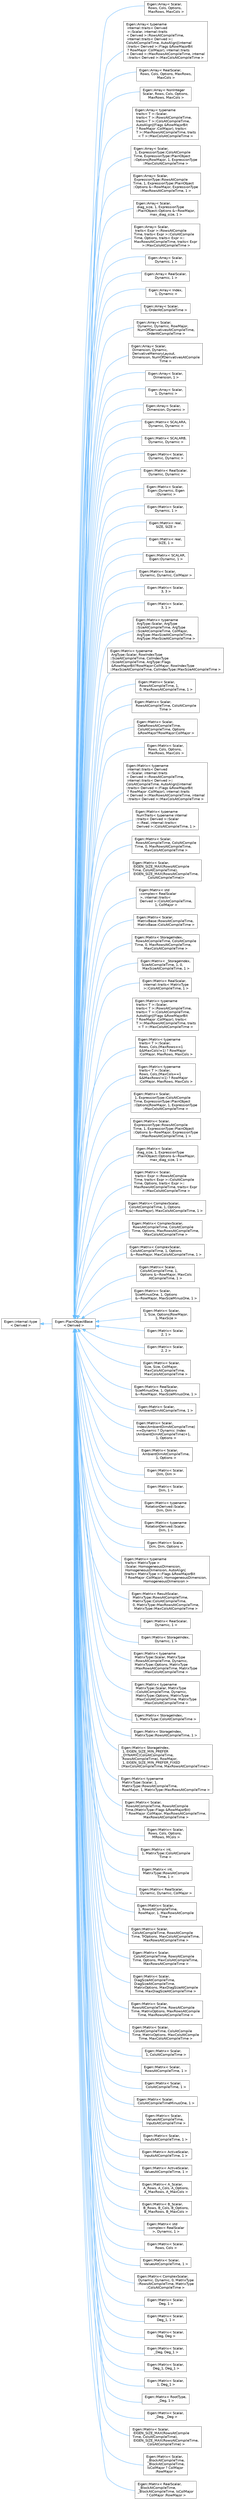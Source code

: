 digraph "类继承关系图"
{
 // LATEX_PDF_SIZE
  bgcolor="transparent";
  edge [fontname=Helvetica,fontsize=10,labelfontname=Helvetica,labelfontsize=10];
  node [fontname=Helvetica,fontsize=10,shape=box,height=0.2,width=0.4];
  rankdir="LR";
  Node0 [id="Node000000",label="Eigen::internal::type\l\< Derived \>",height=0.2,width=0.4,color="grey40", fillcolor="white", style="filled",URL="$struct_eigen_1_1internal_1_1dense__xpr__base.html",tooltip=" "];
  Node0 -> Node1 [id="edge4459_Node000000_Node000001",dir="back",color="steelblue1",style="solid",tooltip=" "];
  Node1 [id="Node000001",label="Eigen::PlainObjectBase\l\< Derived \>",height=0.2,width=0.4,color="grey40", fillcolor="white", style="filled",URL="$class_eigen_1_1_plain_object_base.html",tooltip=" "];
  Node1 -> Node2 [id="edge4460_Node000001_Node000002",dir="back",color="steelblue1",style="solid",tooltip=" "];
  Node2 [id="Node000002",label="Eigen::Array\< Scalar,\l Rows, Cols, Options,\l MaxRows, MaxCols \>",height=0.2,width=0.4,color="grey40", fillcolor="white", style="filled",URL="$class_eigen_1_1_array.html",tooltip=" "];
  Node1 -> Node3 [id="edge4461_Node000001_Node000003",dir="back",color="steelblue1",style="solid",tooltip=" "];
  Node3 [id="Node000003",label="Eigen::Array\< typename\l internal::traits\< Derived\l \>::Scalar, internal::traits\l\< Derived \>::RowsAtCompileTime,\l internal::traits\< Derived \>::\lColsAtCompileTime, AutoAlign\|(internal\l::traits\< Derived \>::Flags &RowMajorBit\l ? RowMajor :ColMajor), internal::traits\l\< Derived \>::MaxRowsAtCompileTime, internal\l::traits\< Derived \>::MaxColsAtCompileTime \>",height=0.2,width=0.4,color="grey40", fillcolor="white", style="filled",URL="$class_eigen_1_1_array.html",tooltip=" "];
  Node1 -> Node4 [id="edge4462_Node000001_Node000004",dir="back",color="steelblue1",style="solid",tooltip=" "];
  Node4 [id="Node000004",label="Eigen::Array\< RealScalar,\l Rows, Cols, Options, MaxRows,\l MaxCols \>",height=0.2,width=0.4,color="grey40", fillcolor="white", style="filled",URL="$class_eigen_1_1_array.html",tooltip=" "];
  Node1 -> Node5 [id="edge4463_Node000001_Node000005",dir="back",color="steelblue1",style="solid",tooltip=" "];
  Node5 [id="Node000005",label="Eigen::Array\< NonInteger\lScalar, Rows, Cols, Options,\l MaxRows, MaxCols \>",height=0.2,width=0.4,color="grey40", fillcolor="white", style="filled",URL="$class_eigen_1_1_array.html",tooltip=" "];
  Node1 -> Node6 [id="edge4464_Node000001_Node000006",dir="back",color="steelblue1",style="solid",tooltip=" "];
  Node6 [id="Node000006",label="Eigen::Array\< typename\l traits\< T \>::Scalar,\l traits\< T \>::RowsAtCompileTime,\l traits\< T \>::ColsAtCompileTime,\l AutoAlign\|(Flags &RowMajorBit\l ? RowMajor :ColMajor), traits\<\l T \>::MaxRowsAtCompileTime, traits\l\< T \>::MaxColsAtCompileTime \>",height=0.2,width=0.4,color="grey40", fillcolor="white", style="filled",URL="$class_eigen_1_1_array.html",tooltip=" "];
  Node1 -> Node7 [id="edge4465_Node000001_Node000007",dir="back",color="steelblue1",style="solid",tooltip=" "];
  Node7 [id="Node000007",label="Eigen::Array\< Scalar,\l 1, ExpressionType::ColsAtCompile\lTime, ExpressionType::PlainObject\l::Options\|RowMajor, 1, ExpressionType\l::MaxColsAtCompileTime \>",height=0.2,width=0.4,color="grey40", fillcolor="white", style="filled",URL="$class_eigen_1_1_array.html",tooltip=" "];
  Node1 -> Node8 [id="edge4466_Node000001_Node000008",dir="back",color="steelblue1",style="solid",tooltip=" "];
  Node8 [id="Node000008",label="Eigen::Array\< Scalar,\l ExpressionType::RowsAtCompile\lTime, 1, ExpressionType::PlainObject\l::Options &~RowMajor, ExpressionType\l::MaxRowsAtCompileTime, 1 \>",height=0.2,width=0.4,color="grey40", fillcolor="white", style="filled",URL="$class_eigen_1_1_array.html",tooltip=" "];
  Node1 -> Node9 [id="edge4467_Node000001_Node000009",dir="back",color="steelblue1",style="solid",tooltip=" "];
  Node9 [id="Node000009",label="Eigen::Array\< Scalar,\l diag_size, 1, ExpressionType\l::PlainObject::Options &~RowMajor,\l max_diag_size, 1 \>",height=0.2,width=0.4,color="grey40", fillcolor="white", style="filled",URL="$class_eigen_1_1_array.html",tooltip=" "];
  Node1 -> Node10 [id="edge4468_Node000001_Node000010",dir="back",color="steelblue1",style="solid",tooltip=" "];
  Node10 [id="Node000010",label="Eigen::Array\< Scalar,\l traits\< Expr \>::RowsAtCompile\lTime, traits\< Expr \>::ColsAtCompile\lTime, Options, traits\< Expr \>::\lMaxRowsAtCompileTime, traits\< Expr\l \>::MaxColsAtCompileTime \>",height=0.2,width=0.4,color="grey40", fillcolor="white", style="filled",URL="$class_eigen_1_1_array.html",tooltip=" "];
  Node1 -> Node11 [id="edge4469_Node000001_Node000011",dir="back",color="steelblue1",style="solid",tooltip=" "];
  Node11 [id="Node000011",label="Eigen::Array\< Scalar,\l Dynamic, 1 \>",height=0.2,width=0.4,color="grey40", fillcolor="white", style="filled",URL="$class_eigen_1_1_array.html",tooltip=" "];
  Node1 -> Node12 [id="edge4470_Node000001_Node000012",dir="back",color="steelblue1",style="solid",tooltip=" "];
  Node12 [id="Node000012",label="Eigen::Array\< RealScalar,\l Dynamic, 1 \>",height=0.2,width=0.4,color="grey40", fillcolor="white", style="filled",URL="$class_eigen_1_1_array.html",tooltip=" "];
  Node1 -> Node13 [id="edge4471_Node000001_Node000013",dir="back",color="steelblue1",style="solid",tooltip=" "];
  Node13 [id="Node000013",label="Eigen::Array\< Index,\l 1, Dynamic \>",height=0.2,width=0.4,color="grey40", fillcolor="white", style="filled",URL="$class_eigen_1_1_array.html",tooltip=" "];
  Node1 -> Node14 [id="edge4472_Node000001_Node000014",dir="back",color="steelblue1",style="solid",tooltip=" "];
  Node14 [id="Node000014",label="Eigen::Array\< Scalar,\l 1, OrderAtCompileTime \>",height=0.2,width=0.4,color="grey40", fillcolor="white", style="filled",URL="$class_eigen_1_1_array.html",tooltip=" "];
  Node1 -> Node15 [id="edge4473_Node000001_Node000015",dir="back",color="steelblue1",style="solid",tooltip=" "];
  Node15 [id="Node000015",label="Eigen::Array\< Scalar,\l Dynamic, Dynamic, RowMajor,\l NumOfDerivativesAtCompileTime,\l OrderAtCompileTime \>",height=0.2,width=0.4,color="grey40", fillcolor="white", style="filled",URL="$class_eigen_1_1_array.html",tooltip=" "];
  Node1 -> Node16 [id="edge4474_Node000001_Node000016",dir="back",color="steelblue1",style="solid",tooltip=" "];
  Node16 [id="Node000016",label="Eigen::Array\< Scalar,\l Dimension, Dynamic,\l DerivativeMemoryLayout,\l Dimension, NumOfDerivativesAtCompile\lTime \>",height=0.2,width=0.4,color="grey40", fillcolor="white", style="filled",URL="$class_eigen_1_1_array.html",tooltip=" "];
  Node1 -> Node17 [id="edge4475_Node000001_Node000017",dir="back",color="steelblue1",style="solid",tooltip=" "];
  Node17 [id="Node000017",label="Eigen::Array\< Scalar,\l Dimension, 1 \>",height=0.2,width=0.4,color="grey40", fillcolor="white", style="filled",URL="$class_eigen_1_1_array.html",tooltip=" "];
  Node1 -> Node18 [id="edge4476_Node000001_Node000018",dir="back",color="steelblue1",style="solid",tooltip=" "];
  Node18 [id="Node000018",label="Eigen::Array\< Scalar,\l 1, Dynamic \>",height=0.2,width=0.4,color="grey40", fillcolor="white", style="filled",URL="$class_eigen_1_1_array.html",tooltip=" "];
  Node1 -> Node19 [id="edge4477_Node000001_Node000019",dir="back",color="steelblue1",style="solid",tooltip=" "];
  Node19 [id="Node000019",label="Eigen::Array\< Scalar,\l Dimension, Dynamic \>",height=0.2,width=0.4,color="grey40", fillcolor="white", style="filled",URL="$class_eigen_1_1_array.html",tooltip=" "];
  Node1 -> Node20 [id="edge4478_Node000001_Node000020",dir="back",color="steelblue1",style="solid",tooltip=" "];
  Node20 [id="Node000020",label="Eigen::Matrix\< SCALARA,\l Dynamic, Dynamic \>",height=0.2,width=0.4,color="grey40", fillcolor="white", style="filled",URL="$class_eigen_1_1_matrix.html",tooltip=" "];
  Node1 -> Node21 [id="edge4479_Node000001_Node000021",dir="back",color="steelblue1",style="solid",tooltip=" "];
  Node21 [id="Node000021",label="Eigen::Matrix\< SCALARB,\l Dynamic, Dynamic \>",height=0.2,width=0.4,color="grey40", fillcolor="white", style="filled",URL="$class_eigen_1_1_matrix.html",tooltip=" "];
  Node1 -> Node22 [id="edge4480_Node000001_Node000022",dir="back",color="steelblue1",style="solid",tooltip=" "];
  Node22 [id="Node000022",label="Eigen::Matrix\< Scalar,\l Dynamic, Dynamic \>",height=0.2,width=0.4,color="grey40", fillcolor="white", style="filled",URL="$class_eigen_1_1_matrix.html",tooltip=" "];
  Node1 -> Node23 [id="edge4481_Node000001_Node000023",dir="back",color="steelblue1",style="solid",tooltip=" "];
  Node23 [id="Node000023",label="Eigen::Matrix\< RealScalar,\l Dynamic, Dynamic \>",height=0.2,width=0.4,color="grey40", fillcolor="white", style="filled",URL="$class_eigen_1_1_matrix.html",tooltip=" "];
  Node1 -> Node24 [id="edge4482_Node000001_Node000024",dir="back",color="steelblue1",style="solid",tooltip=" "];
  Node24 [id="Node000024",label="Eigen::Matrix\< Scalar,\l Eigen::Dynamic, Eigen\l::Dynamic \>",height=0.2,width=0.4,color="grey40", fillcolor="white", style="filled",URL="$class_eigen_1_1_matrix.html",tooltip=" "];
  Node1 -> Node25 [id="edge4483_Node000001_Node000025",dir="back",color="steelblue1",style="solid",tooltip=" "];
  Node25 [id="Node000025",label="Eigen::Matrix\< Scalar,\l Dynamic, 1 \>",height=0.2,width=0.4,color="grey40", fillcolor="white", style="filled",URL="$class_eigen_1_1_matrix.html",tooltip=" "];
  Node1 -> Node26 [id="edge4484_Node000001_Node000026",dir="back",color="steelblue1",style="solid",tooltip=" "];
  Node26 [id="Node000026",label="Eigen::Matrix\< real,\l SIZE, SIZE \>",height=0.2,width=0.4,color="grey40", fillcolor="white", style="filled",URL="$class_eigen_1_1_matrix.html",tooltip=" "];
  Node1 -> Node27 [id="edge4485_Node000001_Node000027",dir="back",color="steelblue1",style="solid",tooltip=" "];
  Node27 [id="Node000027",label="Eigen::Matrix\< real,\l SIZE, 1 \>",height=0.2,width=0.4,color="grey40", fillcolor="white", style="filled",URL="$class_eigen_1_1_matrix.html",tooltip=" "];
  Node1 -> Node28 [id="edge4486_Node000001_Node000028",dir="back",color="steelblue1",style="solid",tooltip=" "];
  Node28 [id="Node000028",label="Eigen::Matrix\< SCALAR,\l Eigen::Dynamic, 1 \>",height=0.2,width=0.4,color="grey40", fillcolor="white", style="filled",URL="$class_eigen_1_1_matrix.html",tooltip=" "];
  Node1 -> Node29 [id="edge4487_Node000001_Node000029",dir="back",color="steelblue1",style="solid",tooltip=" "];
  Node29 [id="Node000029",label="Eigen::Matrix\< Scalar,\l Dynamic, Dynamic, ColMajor \>",height=0.2,width=0.4,color="grey40", fillcolor="white", style="filled",URL="$class_eigen_1_1_matrix.html",tooltip=" "];
  Node1 -> Node30 [id="edge4488_Node000001_Node000030",dir="back",color="steelblue1",style="solid",tooltip=" "];
  Node30 [id="Node000030",label="Eigen::Matrix\< Scalar,\l 3, 3 \>",height=0.2,width=0.4,color="grey40", fillcolor="white", style="filled",URL="$class_eigen_1_1_matrix.html",tooltip=" "];
  Node1 -> Node31 [id="edge4489_Node000001_Node000031",dir="back",color="steelblue1",style="solid",tooltip=" "];
  Node31 [id="Node000031",label="Eigen::Matrix\< Scalar,\l 3, 1 \>",height=0.2,width=0.4,color="grey40", fillcolor="white", style="filled",URL="$class_eigen_1_1_matrix.html",tooltip=" "];
  Node1 -> Node32 [id="edge4490_Node000001_Node000032",dir="back",color="steelblue1",style="solid",tooltip=" "];
  Node32 [id="Node000032",label="Eigen::Matrix\< typename\l ArgType::Scalar, ArgType\l::SizeAtCompileTime, ArgType\l::SizeAtCompileTime, ColMajor,\l ArgType::MaxSizeAtCompileTime,\l ArgType::MaxSizeAtCompileTime \>",height=0.2,width=0.4,color="grey40", fillcolor="white", style="filled",URL="$class_eigen_1_1_matrix.html",tooltip=" "];
  Node1 -> Node33 [id="edge4491_Node000001_Node000033",dir="back",color="steelblue1",style="solid",tooltip=" "];
  Node33 [id="Node000033",label="Eigen::Matrix\< typename\l ArgType::Scalar, RowIndexType\l::SizeAtCompileTime, ColIndexType\l::SizeAtCompileTime, ArgType::Flags\l &RowMajorBit?RowMajor:ColMajor, RowIndexType\l::MaxSizeAtCompileTime, ColIndexType::MaxSizeAtCompileTime \>",height=0.2,width=0.4,color="grey40", fillcolor="white", style="filled",URL="$class_eigen_1_1_matrix.html",tooltip=" "];
  Node1 -> Node34 [id="edge4492_Node000001_Node000034",dir="back",color="steelblue1",style="solid",tooltip=" "];
  Node34 [id="Node000034",label="Eigen::Matrix\< Scalar,\l RowsAtCompileTime, 1,\l 0, MaxRowsAtCompileTime, 1 \>",height=0.2,width=0.4,color="grey40", fillcolor="white", style="filled",URL="$class_eigen_1_1_matrix.html",tooltip=" "];
  Node1 -> Node35 [id="edge4493_Node000001_Node000035",dir="back",color="steelblue1",style="solid",tooltip=" "];
  Node35 [id="Node000035",label="Eigen::Matrix\< Scalar,\l RowsAtCompileTime, ColsAtCompile\lTime \>",height=0.2,width=0.4,color="grey40", fillcolor="white", style="filled",URL="$class_eigen_1_1_matrix.html",tooltip=" "];
  Node1 -> Node36 [id="edge4494_Node000001_Node000036",dir="back",color="steelblue1",style="solid",tooltip=" "];
  Node36 [id="Node000036",label="Eigen::Matrix\< Scalar,\l DataRowsAtCompileTime,\l ColsAtCompileTime, Options\l &RowMajor?RowMajor:ColMajor \>",height=0.2,width=0.4,color="grey40", fillcolor="white", style="filled",URL="$class_eigen_1_1_matrix.html",tooltip=" "];
  Node1 -> Node37 [id="edge4495_Node000001_Node000037",dir="back",color="steelblue1",style="solid",tooltip=" "];
  Node37 [id="Node000037",label="Eigen::Matrix\< Scalar,\l Rows, Cols, Options,\l MaxRows, MaxCols \>",height=0.2,width=0.4,color="grey40", fillcolor="white", style="filled",URL="$class_eigen_1_1_matrix.html",tooltip=" "];
  Node1 -> Node38 [id="edge4496_Node000001_Node000038",dir="back",color="steelblue1",style="solid",tooltip=" "];
  Node38 [id="Node000038",label="Eigen::Matrix\< typename\l internal::traits\< Derived\l \>::Scalar, internal::traits\l\< Derived \>::RowsAtCompileTime,\l internal::traits\< Derived \>::\lColsAtCompileTime, AutoAlign\|(internal\l::traits\< Derived \>::Flags &RowMajorBit\l ? RowMajor :ColMajor), internal::traits\l\< Derived \>::MaxRowsAtCompileTime, internal\l::traits\< Derived \>::MaxColsAtCompileTime \>",height=0.2,width=0.4,color="grey40", fillcolor="white", style="filled",URL="$class_eigen_1_1_matrix.html",tooltip=" "];
  Node1 -> Node39 [id="edge4497_Node000001_Node000039",dir="back",color="steelblue1",style="solid",tooltip=" "];
  Node39 [id="Node000039",label="Eigen::Matrix\< typename\l NumTraits\< typename internal\l::traits\< Derived \>::Scalar\l \>::Real, internal::traits\<\l Derived \>::ColsAtCompileTime, 1 \>",height=0.2,width=0.4,color="grey40", fillcolor="white", style="filled",URL="$class_eigen_1_1_matrix.html",tooltip=" "];
  Node1 -> Node40 [id="edge4498_Node000001_Node000040",dir="back",color="steelblue1",style="solid",tooltip=" "];
  Node40 [id="Node000040",label="Eigen::Matrix\< Scalar,\l RowsAtCompileTime, ColsAtCompile\lTime, 0, MaxRowsAtCompileTime,\l MaxColsAtCompileTime \>",height=0.2,width=0.4,color="grey40", fillcolor="white", style="filled",URL="$class_eigen_1_1_matrix.html",tooltip=" "];
  Node1 -> Node41 [id="edge4499_Node000001_Node000041",dir="back",color="steelblue1",style="solid",tooltip=" "];
  Node41 [id="Node000041",label="Eigen::Matrix\< Scalar,\l EIGEN_SIZE_MAX(RowsAtCompile\lTime, ColsAtCompileTime),\l EIGEN_SIZE_MAX(RowsAtCompileTime,\l ColsAtCompileTime)\>",height=0.2,width=0.4,color="grey40", fillcolor="white", style="filled",URL="$class_eigen_1_1_matrix.html",tooltip=" "];
  Node1 -> Node42 [id="edge4500_Node000001_Node000042",dir="back",color="steelblue1",style="solid",tooltip=" "];
  Node42 [id="Node000042",label="Eigen::Matrix\< std\l::complex\< RealScalar\l \>, internal::traits\<\l Derived \>::ColsAtCompileTime,\l 1, ColMajor \>",height=0.2,width=0.4,color="grey40", fillcolor="white", style="filled",URL="$class_eigen_1_1_matrix.html",tooltip=" "];
  Node1 -> Node43 [id="edge4501_Node000001_Node000043",dir="back",color="steelblue1",style="solid",tooltip=" "];
  Node43 [id="Node000043",label="Eigen::Matrix\< Scalar,\l MatrixBase::RowsAtCompileTime,\l MatrixBase::ColsAtCompileTime \>",height=0.2,width=0.4,color="grey40", fillcolor="white", style="filled",URL="$class_eigen_1_1_matrix.html",tooltip=" "];
  Node1 -> Node44 [id="edge4502_Node000001_Node000044",dir="back",color="steelblue1",style="solid",tooltip=" "];
  Node44 [id="Node000044",label="Eigen::Matrix\< StorageIndex,\l RowsAtCompileTime, ColsAtCompile\lTime, 0, MaxRowsAtCompileTime,\l MaxColsAtCompileTime \>",height=0.2,width=0.4,color="grey40", fillcolor="white", style="filled",URL="$class_eigen_1_1_matrix.html",tooltip=" "];
  Node1 -> Node45 [id="edge4503_Node000001_Node000045",dir="back",color="steelblue1",style="solid",tooltip=" "];
  Node45 [id="Node000045",label="Eigen::Matrix\< _StorageIndex,\l SizeAtCompileTime, 1, 0,\l MaxSizeAtCompileTime, 1 \>",height=0.2,width=0.4,color="grey40", fillcolor="white", style="filled",URL="$class_eigen_1_1_matrix.html",tooltip=" "];
  Node1 -> Node46 [id="edge4504_Node000001_Node000046",dir="back",color="steelblue1",style="solid",tooltip=" "];
  Node46 [id="Node000046",label="Eigen::Matrix\< RealScalar,\l internal::traits\< MatrixType\l \>::ColsAtCompileTime, 1 \>",height=0.2,width=0.4,color="grey40", fillcolor="white", style="filled",URL="$class_eigen_1_1_matrix.html",tooltip=" "];
  Node1 -> Node47 [id="edge4505_Node000001_Node000047",dir="back",color="steelblue1",style="solid",tooltip=" "];
  Node47 [id="Node000047",label="Eigen::Matrix\< typename\l traits\< T \>::Scalar,\l traits\< T \>::RowsAtCompileTime,\l traits\< T \>::ColsAtCompileTime,\l AutoAlign\|(Flags &RowMajorBit\l ? RowMajor :ColMajor), traits\<\l T \>::MaxRowsAtCompileTime, traits\l\< T \>::MaxColsAtCompileTime \>",height=0.2,width=0.4,color="grey40", fillcolor="white", style="filled",URL="$class_eigen_1_1_matrix.html",tooltip=" "];
  Node1 -> Node48 [id="edge4506_Node000001_Node000048",dir="back",color="steelblue1",style="solid",tooltip=" "];
  Node48 [id="Node000048",label="Eigen::Matrix\< typename\l traits\< T \>::Scalar,\l Rows, Cols,(MaxRows==1\l &&MaxCols!=1) ? RowMajor\l :ColMajor, MaxRows, MaxCols \>",height=0.2,width=0.4,color="grey40", fillcolor="white", style="filled",URL="$class_eigen_1_1_matrix.html",tooltip=" "];
  Node1 -> Node49 [id="edge4507_Node000001_Node000049",dir="back",color="steelblue1",style="solid",tooltip=" "];
  Node49 [id="Node000049",label="Eigen::Matrix\< typename\l traits\< T \>::Scalar,\l Rows, Cols,(MaxCols==1\l &&MaxRows!=1) ? RowMajor\l :ColMajor, MaxRows, MaxCols \>",height=0.2,width=0.4,color="grey40", fillcolor="white", style="filled",URL="$class_eigen_1_1_matrix.html",tooltip=" "];
  Node1 -> Node50 [id="edge4508_Node000001_Node000050",dir="back",color="steelblue1",style="solid",tooltip=" "];
  Node50 [id="Node000050",label="Eigen::Matrix\< Scalar,\l 1, ExpressionType::ColsAtCompile\lTime, ExpressionType::PlainObject\l::Options\|RowMajor, 1, ExpressionType\l::MaxColsAtCompileTime \>",height=0.2,width=0.4,color="grey40", fillcolor="white", style="filled",URL="$class_eigen_1_1_matrix.html",tooltip=" "];
  Node1 -> Node51 [id="edge4509_Node000001_Node000051",dir="back",color="steelblue1",style="solid",tooltip=" "];
  Node51 [id="Node000051",label="Eigen::Matrix\< Scalar,\l ExpressionType::RowsAtCompile\lTime, 1, ExpressionType::PlainObject\l::Options &~RowMajor, ExpressionType\l::MaxRowsAtCompileTime, 1 \>",height=0.2,width=0.4,color="grey40", fillcolor="white", style="filled",URL="$class_eigen_1_1_matrix.html",tooltip=" "];
  Node1 -> Node52 [id="edge4510_Node000001_Node000052",dir="back",color="steelblue1",style="solid",tooltip=" "];
  Node52 [id="Node000052",label="Eigen::Matrix\< Scalar,\l diag_size, 1, ExpressionType\l::PlainObject::Options &~RowMajor,\l max_diag_size, 1 \>",height=0.2,width=0.4,color="grey40", fillcolor="white", style="filled",URL="$class_eigen_1_1_matrix.html",tooltip=" "];
  Node1 -> Node53 [id="edge4511_Node000001_Node000053",dir="back",color="steelblue1",style="solid",tooltip=" "];
  Node53 [id="Node000053",label="Eigen::Matrix\< Scalar,\l traits\< Expr \>::RowsAtCompile\lTime, traits\< Expr \>::ColsAtCompile\lTime, Options, traits\< Expr \>::\lMaxRowsAtCompileTime, traits\< Expr\l \>::MaxColsAtCompileTime \>",height=0.2,width=0.4,color="grey40", fillcolor="white", style="filled",URL="$class_eigen_1_1_matrix.html",tooltip=" "];
  Node1 -> Node54 [id="edge4512_Node000001_Node000054",dir="back",color="steelblue1",style="solid",tooltip=" "];
  Node54 [id="Node000054",label="Eigen::Matrix\< ComplexScalar,\l ColsAtCompileTime, 1, Options\l &(~RowMajor), MaxColsAtCompileTime, 1 \>",height=0.2,width=0.4,color="grey40", fillcolor="white", style="filled",URL="$class_eigen_1_1_matrix.html",tooltip=" "];
  Node1 -> Node55 [id="edge4513_Node000001_Node000055",dir="back",color="steelblue1",style="solid",tooltip=" "];
  Node55 [id="Node000055",label="Eigen::Matrix\< ComplexScalar,\l RowsAtCompileTime, ColsAtCompile\lTime, Options, MaxRowsAtCompileTime,\l MaxColsAtCompileTime \>",height=0.2,width=0.4,color="grey40", fillcolor="white", style="filled",URL="$class_eigen_1_1_matrix.html",tooltip=" "];
  Node1 -> Node56 [id="edge4514_Node000001_Node000056",dir="back",color="steelblue1",style="solid",tooltip=" "];
  Node56 [id="Node000056",label="Eigen::Matrix\< ComplexScalar,\l ColsAtCompileTime, 1, Options\l &~RowMajor, MaxColsAtCompileTime, 1 \>",height=0.2,width=0.4,color="grey40", fillcolor="white", style="filled",URL="$class_eigen_1_1_matrix.html",tooltip=" "];
  Node1 -> Node57 [id="edge4515_Node000001_Node000057",dir="back",color="steelblue1",style="solid",tooltip=" "];
  Node57 [id="Node000057",label="Eigen::Matrix\< Scalar,\l ColsAtCompileTime, 1,\l Options &~RowMajor, MaxCols\lAtCompileTime, 1 \>",height=0.2,width=0.4,color="grey40", fillcolor="white", style="filled",URL="$class_eigen_1_1_matrix.html",tooltip=" "];
  Node1 -> Node58 [id="edge4516_Node000001_Node000058",dir="back",color="steelblue1",style="solid",tooltip=" "];
  Node58 [id="Node000058",label="Eigen::Matrix\< Scalar,\l SizeMinusOne, 1, Options\l &~RowMajor, MaxSizeMinusOne, 1 \>",height=0.2,width=0.4,color="grey40", fillcolor="white", style="filled",URL="$class_eigen_1_1_matrix.html",tooltip=" "];
  Node1 -> Node59 [id="edge4517_Node000001_Node000059",dir="back",color="steelblue1",style="solid",tooltip=" "];
  Node59 [id="Node000059",label="Eigen::Matrix\< Scalar,\l 1, Size, Options\|RowMajor,\l 1, MaxSize \>",height=0.2,width=0.4,color="grey40", fillcolor="white", style="filled",URL="$class_eigen_1_1_matrix.html",tooltip=" "];
  Node1 -> Node60 [id="edge4518_Node000001_Node000060",dir="back",color="steelblue1",style="solid",tooltip=" "];
  Node60 [id="Node000060",label="Eigen::Matrix\< Scalar,\l 2, 1 \>",height=0.2,width=0.4,color="grey40", fillcolor="white", style="filled",URL="$class_eigen_1_1_matrix.html",tooltip=" "];
  Node1 -> Node61 [id="edge4519_Node000001_Node000061",dir="back",color="steelblue1",style="solid",tooltip=" "];
  Node61 [id="Node000061",label="Eigen::Matrix\< Scalar,\l 2, 2 \>",height=0.2,width=0.4,color="grey40", fillcolor="white", style="filled",URL="$class_eigen_1_1_matrix.html",tooltip=" "];
  Node1 -> Node62 [id="edge4520_Node000001_Node000062",dir="back",color="steelblue1",style="solid",tooltip=" "];
  Node62 [id="Node000062",label="Eigen::Matrix\< Scalar,\l Size, Size, ColMajor,\l MaxColsAtCompileTime,\l MaxColsAtCompileTime \>",height=0.2,width=0.4,color="grey40", fillcolor="white", style="filled",URL="$class_eigen_1_1_matrix.html",tooltip=" "];
  Node1 -> Node63 [id="edge4521_Node000001_Node000063",dir="back",color="steelblue1",style="solid",tooltip=" "];
  Node63 [id="Node000063",label="Eigen::Matrix\< RealScalar,\l SizeMinusOne, 1, Options\l &~RowMajor, MaxSizeMinusOne, 1 \>",height=0.2,width=0.4,color="grey40", fillcolor="white", style="filled",URL="$class_eigen_1_1_matrix.html",tooltip=" "];
  Node1 -> Node64 [id="edge4522_Node000001_Node000064",dir="back",color="steelblue1",style="solid",tooltip=" "];
  Node64 [id="Node000064",label="Eigen::Matrix\< Scalar,\l AmbientDimAtCompileTime, 1 \>",height=0.2,width=0.4,color="grey40", fillcolor="white", style="filled",URL="$class_eigen_1_1_matrix.html",tooltip=" "];
  Node1 -> Node65 [id="edge4523_Node000001_Node000065",dir="back",color="steelblue1",style="solid",tooltip=" "];
  Node65 [id="Node000065",label="Eigen::Matrix\< Scalar,\l Index(AmbientDimAtCompileTime)\l==Dynamic ? Dynamic :Index\l(AmbientDimAtCompileTime)+1,\l 1, Options \>",height=0.2,width=0.4,color="grey40", fillcolor="white", style="filled",URL="$class_eigen_1_1_matrix.html",tooltip=" "];
  Node1 -> Node66 [id="edge4524_Node000001_Node000066",dir="back",color="steelblue1",style="solid",tooltip=" "];
  Node66 [id="Node000066",label="Eigen::Matrix\< Scalar,\l AmbientDimAtCompileTime,\l 1, Options \>",height=0.2,width=0.4,color="grey40", fillcolor="white", style="filled",URL="$class_eigen_1_1_matrix.html",tooltip=" "];
  Node1 -> Node67 [id="edge4525_Node000001_Node000067",dir="back",color="steelblue1",style="solid",tooltip=" "];
  Node67 [id="Node000067",label="Eigen::Matrix\< Scalar,\l Dim, Dim \>",height=0.2,width=0.4,color="grey40", fillcolor="white", style="filled",URL="$class_eigen_1_1_matrix.html",tooltip=" "];
  Node1 -> Node68 [id="edge4526_Node000001_Node000068",dir="back",color="steelblue1",style="solid",tooltip=" "];
  Node68 [id="Node000068",label="Eigen::Matrix\< Scalar,\l Dim, 1 \>",height=0.2,width=0.4,color="grey40", fillcolor="white", style="filled",URL="$class_eigen_1_1_matrix.html",tooltip=" "];
  Node1 -> Node69 [id="edge4527_Node000001_Node000069",dir="back",color="steelblue1",style="solid",tooltip=" "];
  Node69 [id="Node000069",label="Eigen::Matrix\< typename\l RotationDerived::Scalar,\l Dim, Dim \>",height=0.2,width=0.4,color="grey40", fillcolor="white", style="filled",URL="$class_eigen_1_1_matrix.html",tooltip=" "];
  Node1 -> Node70 [id="edge4528_Node000001_Node000070",dir="back",color="steelblue1",style="solid",tooltip=" "];
  Node70 [id="Node000070",label="Eigen::Matrix\< typename\l RotationDerived::Scalar,\l Dim, 1 \>",height=0.2,width=0.4,color="grey40", fillcolor="white", style="filled",URL="$class_eigen_1_1_matrix.html",tooltip=" "];
  Node1 -> Node71 [id="edge4529_Node000001_Node000071",dir="back",color="steelblue1",style="solid",tooltip=" "];
  Node71 [id="Node000071",label="Eigen::Matrix\< Scalar,\l Dim, Dim, Options \>",height=0.2,width=0.4,color="grey40", fillcolor="white", style="filled",URL="$class_eigen_1_1_matrix.html",tooltip=" "];
  Node1 -> Node72 [id="edge4530_Node000001_Node000072",dir="back",color="steelblue1",style="solid",tooltip=" "];
  Node72 [id="Node000072",label="Eigen::Matrix\< typename\l traits\< MatrixType \>\l::Scalar, HomogeneousDimension,\l HomogeneousDimension, AutoAlign\|\l(traits\< MatrixType \>::Flags &RowMajorBit\l ? RowMajor :ColMajor), HomogeneousDimension,\l HomogeneousDimension \>",height=0.2,width=0.4,color="grey40", fillcolor="white", style="filled",URL="$class_eigen_1_1_matrix.html",tooltip=" "];
  Node1 -> Node73 [id="edge4531_Node000001_Node000073",dir="back",color="steelblue1",style="solid",tooltip=" "];
  Node73 [id="Node000073",label="Eigen::Matrix\< ResultScalar,\l MatrixType::RowsAtCompileTime,\l MatrixType::ColsAtCompileTime,\l 0, MatrixType::MaxRowsAtCompileTime,\l MatrixType::MaxColsAtCompileTime \>",height=0.2,width=0.4,color="grey40", fillcolor="white", style="filled",URL="$class_eigen_1_1_matrix.html",tooltip=" "];
  Node1 -> Node74 [id="edge4532_Node000001_Node000074",dir="back",color="steelblue1",style="solid",tooltip=" "];
  Node74 [id="Node000074",label="Eigen::Matrix\< RealScalar,\l Dynamic, 1 \>",height=0.2,width=0.4,color="grey40", fillcolor="white", style="filled",URL="$class_eigen_1_1_matrix.html",tooltip=" "];
  Node1 -> Node75 [id="edge4533_Node000001_Node000075",dir="back",color="steelblue1",style="solid",tooltip=" "];
  Node75 [id="Node000075",label="Eigen::Matrix\< StorageIndex,\l Dynamic, 1 \>",height=0.2,width=0.4,color="grey40", fillcolor="white", style="filled",URL="$class_eigen_1_1_matrix.html",tooltip=" "];
  Node1 -> Node76 [id="edge4534_Node000001_Node000076",dir="back",color="steelblue1",style="solid",tooltip=" "];
  Node76 [id="Node000076",label="Eigen::Matrix\< typename\l MatrixType::Scalar, MatrixType\l::RowsAtCompileTime, Dynamic,\l MatrixType::Options, MatrixType\l::MaxRowsAtCompileTime, MatrixType\l::MaxColsAtCompileTime \>",height=0.2,width=0.4,color="grey40", fillcolor="white", style="filled",URL="$class_eigen_1_1_matrix.html",tooltip=" "];
  Node1 -> Node77 [id="edge4535_Node000001_Node000077",dir="back",color="steelblue1",style="solid",tooltip=" "];
  Node77 [id="Node000077",label="Eigen::Matrix\< typename\l MatrixType::Scalar, MatrixType\l::ColsAtCompileTime, Dynamic,\l MatrixType::Options, MatrixType\l::MaxColsAtCompileTime, MatrixType\l::MaxColsAtCompileTime \>",height=0.2,width=0.4,color="grey40", fillcolor="white", style="filled",URL="$class_eigen_1_1_matrix.html",tooltip=" "];
  Node1 -> Node78 [id="edge4536_Node000001_Node000078",dir="back",color="steelblue1",style="solid",tooltip=" "];
  Node78 [id="Node000078",label="Eigen::Matrix\< StorageIndex,\l 1, MatrixType::ColsAtCompileTime \>",height=0.2,width=0.4,color="grey40", fillcolor="white", style="filled",URL="$class_eigen_1_1_matrix.html",tooltip=" "];
  Node1 -> Node79 [id="edge4537_Node000001_Node000079",dir="back",color="steelblue1",style="solid",tooltip=" "];
  Node79 [id="Node000079",label="Eigen::Matrix\< StorageIndex,\l MatrixType::RowsAtCompileTime, 1 \>",height=0.2,width=0.4,color="grey40", fillcolor="white", style="filled",URL="$class_eigen_1_1_matrix.html",tooltip=" "];
  Node1 -> Node80 [id="edge4538_Node000001_Node000080",dir="back",color="steelblue1",style="solid",tooltip=" "];
  Node80 [id="Node000080",label="Eigen::Matrix\< StorageIndex,\l 1, EIGEN_SIZE_MIN_PREFER\l_DYNAMIC(ColsAtCompileTime,\l RowsAtCompileTime), RowMajor,\l 1, EIGEN_SIZE_MIN_PREFER_FIXED\l(MaxColsAtCompileTime, MaxRowsAtCompileTime)\>",height=0.2,width=0.4,color="grey40", fillcolor="white", style="filled",URL="$class_eigen_1_1_matrix.html",tooltip=" "];
  Node1 -> Node81 [id="edge4539_Node000001_Node000081",dir="back",color="steelblue1",style="solid",tooltip=" "];
  Node81 [id="Node000081",label="Eigen::Matrix\< typename\l MatrixType::Scalar, 1,\l MatrixType::RowsAtCompileTime,\l RowMajor, 1, MatrixType::MaxRowsAtCompileTime \>",height=0.2,width=0.4,color="grey40", fillcolor="white", style="filled",URL="$class_eigen_1_1_matrix.html",tooltip=" "];
  Node1 -> Node82 [id="edge4540_Node000001_Node000082",dir="back",color="steelblue1",style="solid",tooltip=" "];
  Node82 [id="Node000082",label="Eigen::Matrix\< Scalar,\l RowsAtCompileTime, RowsAtCompile\lTime,(MatrixType::Flags &RowMajorBit)\l ? RowMajor :ColMajor, MaxRowsAtCompileTime,\l MaxRowsAtCompileTime \>",height=0.2,width=0.4,color="grey40", fillcolor="white", style="filled",URL="$class_eigen_1_1_matrix.html",tooltip=" "];
  Node1 -> Node83 [id="edge4541_Node000001_Node000083",dir="back",color="steelblue1",style="solid",tooltip=" "];
  Node83 [id="Node000083",label="Eigen::Matrix\< Scalar,\l Rows, Cols, Options,\l MRows, MCols \>",height=0.2,width=0.4,color="grey40", fillcolor="white", style="filled",URL="$class_eigen_1_1_matrix.html",tooltip=" "];
  Node1 -> Node84 [id="edge4542_Node000001_Node000084",dir="back",color="steelblue1",style="solid",tooltip=" "];
  Node84 [id="Node000084",label="Eigen::Matrix\< int,\l 1, MatrixType::ColsAtCompile\lTime \>",height=0.2,width=0.4,color="grey40", fillcolor="white", style="filled",URL="$class_eigen_1_1_matrix.html",tooltip=" "];
  Node1 -> Node85 [id="edge4543_Node000001_Node000085",dir="back",color="steelblue1",style="solid",tooltip=" "];
  Node85 [id="Node000085",label="Eigen::Matrix\< int,\l MatrixType::RowsAtCompile\lTime, 1 \>",height=0.2,width=0.4,color="grey40", fillcolor="white", style="filled",URL="$class_eigen_1_1_matrix.html",tooltip=" "];
  Node1 -> Node86 [id="edge4544_Node000001_Node000086",dir="back",color="steelblue1",style="solid",tooltip=" "];
  Node86 [id="Node000086",label="Eigen::Matrix\< RealScalar,\l Dynamic, Dynamic, ColMajor \>",height=0.2,width=0.4,color="grey40", fillcolor="white", style="filled",URL="$class_eigen_1_1_matrix.html",tooltip=" "];
  Node1 -> Node87 [id="edge4545_Node000001_Node000087",dir="back",color="steelblue1",style="solid",tooltip=" "];
  Node87 [id="Node000087",label="Eigen::Matrix\< Scalar,\l 1, RowsAtCompileTime,\l RowMajor, 1, MaxRowsAtCompile\lTime \>",height=0.2,width=0.4,color="grey40", fillcolor="white", style="filled",URL="$class_eigen_1_1_matrix.html",tooltip=" "];
  Node1 -> Node88 [id="edge4546_Node000001_Node000088",dir="back",color="steelblue1",style="solid",tooltip=" "];
  Node88 [id="Node000088",label="Eigen::Matrix\< Scalar,\l ColsAtCompileTime, RowsAtCompile\lTime, TrOptions, MaxColsAtCompileTime,\l MaxRowsAtCompileTime \>",height=0.2,width=0.4,color="grey40", fillcolor="white", style="filled",URL="$class_eigen_1_1_matrix.html",tooltip=" "];
  Node1 -> Node89 [id="edge4547_Node000001_Node000089",dir="back",color="steelblue1",style="solid",tooltip=" "];
  Node89 [id="Node000089",label="Eigen::Matrix\< Scalar,\l ColsAtCompileTime, RowsAtCompile\lTime, Options, MaxColsAtCompileTime,\l MaxRowsAtCompileTime \>",height=0.2,width=0.4,color="grey40", fillcolor="white", style="filled",URL="$class_eigen_1_1_matrix.html",tooltip=" "];
  Node1 -> Node90 [id="edge4548_Node000001_Node000090",dir="back",color="steelblue1",style="solid",tooltip=" "];
  Node90 [id="Node000090",label="Eigen::Matrix\< Scalar,\l DiagSizeAtCompileTime,\l DiagSizeAtCompileTime,\l MatrixOptions, MaxDiagSizeAtCompile\lTime, MaxDiagSizeAtCompileTime \>",height=0.2,width=0.4,color="grey40", fillcolor="white", style="filled",URL="$class_eigen_1_1_matrix.html",tooltip=" "];
  Node1 -> Node91 [id="edge4549_Node000001_Node000091",dir="back",color="steelblue1",style="solid",tooltip=" "];
  Node91 [id="Node000091",label="Eigen::Matrix\< Scalar,\l RowsAtCompileTime, RowsAtCompile\lTime, MatrixOptions, MaxRowsAtCompile\lTime, MaxRowsAtCompileTime \>",height=0.2,width=0.4,color="grey40", fillcolor="white", style="filled",URL="$class_eigen_1_1_matrix.html",tooltip=" "];
  Node1 -> Node92 [id="edge4550_Node000001_Node000092",dir="back",color="steelblue1",style="solid",tooltip=" "];
  Node92 [id="Node000092",label="Eigen::Matrix\< Scalar,\l ColsAtCompileTime, ColsAtCompile\lTime, MatrixOptions, MaxColsAtCompile\lTime, MaxColsAtCompileTime \>",height=0.2,width=0.4,color="grey40", fillcolor="white", style="filled",URL="$class_eigen_1_1_matrix.html",tooltip=" "];
  Node1 -> Node93 [id="edge4551_Node000001_Node000093",dir="back",color="steelblue1",style="solid",tooltip=" "];
  Node93 [id="Node000093",label="Eigen::Matrix\< Scalar,\l 1, ColsAtCompileTime \>",height=0.2,width=0.4,color="grey40", fillcolor="white", style="filled",URL="$class_eigen_1_1_matrix.html",tooltip=" "];
  Node1 -> Node94 [id="edge4552_Node000001_Node000094",dir="back",color="steelblue1",style="solid",tooltip=" "];
  Node94 [id="Node000094",label="Eigen::Matrix\< Scalar,\l RowsAtCompileTime, 1 \>",height=0.2,width=0.4,color="grey40", fillcolor="white", style="filled",URL="$class_eigen_1_1_matrix.html",tooltip=" "];
  Node1 -> Node95 [id="edge4553_Node000001_Node000095",dir="back",color="steelblue1",style="solid",tooltip=" "];
  Node95 [id="Node000095",label="Eigen::Matrix\< Scalar,\l ColsAtCompileTime, 1 \>",height=0.2,width=0.4,color="grey40", fillcolor="white", style="filled",URL="$class_eigen_1_1_matrix.html",tooltip=" "];
  Node1 -> Node96 [id="edge4554_Node000001_Node000096",dir="back",color="steelblue1",style="solid",tooltip=" "];
  Node96 [id="Node000096",label="Eigen::Matrix\< Scalar,\l ColsAtCompileTimeMinusOne, 1 \>",height=0.2,width=0.4,color="grey40", fillcolor="white", style="filled",URL="$class_eigen_1_1_matrix.html",tooltip=" "];
  Node1 -> Node97 [id="edge4555_Node000001_Node000097",dir="back",color="steelblue1",style="solid",tooltip=" "];
  Node97 [id="Node000097",label="Eigen::Matrix\< Scalar,\l ValuesAtCompileTime,\l InputsAtCompileTime \>",height=0.2,width=0.4,color="grey40", fillcolor="white", style="filled",URL="$class_eigen_1_1_matrix.html",tooltip=" "];
  Node1 -> Node98 [id="edge4556_Node000001_Node000098",dir="back",color="steelblue1",style="solid",tooltip=" "];
  Node98 [id="Node000098",label="Eigen::Matrix\< Scalar,\l InputsAtCompileTime, 1 \>",height=0.2,width=0.4,color="grey40", fillcolor="white", style="filled",URL="$class_eigen_1_1_matrix.html",tooltip=" "];
  Node1 -> Node99 [id="edge4557_Node000001_Node000099",dir="back",color="steelblue1",style="solid",tooltip=" "];
  Node99 [id="Node000099",label="Eigen::Matrix\< ActiveScalar,\l InputsAtCompileTime, 1 \>",height=0.2,width=0.4,color="grey40", fillcolor="white", style="filled",URL="$class_eigen_1_1_matrix.html",tooltip=" "];
  Node1 -> Node100 [id="edge4558_Node000001_Node000100",dir="back",color="steelblue1",style="solid",tooltip=" "];
  Node100 [id="Node000100",label="Eigen::Matrix\< ActiveScalar,\l ValuesAtCompileTime, 1 \>",height=0.2,width=0.4,color="grey40", fillcolor="white", style="filled",URL="$class_eigen_1_1_matrix.html",tooltip=" "];
  Node1 -> Node101 [id="edge4559_Node000001_Node000101",dir="back",color="steelblue1",style="solid",tooltip=" "];
  Node101 [id="Node000101",label="Eigen::Matrix\< A_Scalar,\l A_Rows, A_Cols, A_Options,\l A_MaxRows, A_MaxCols \>",height=0.2,width=0.4,color="grey40", fillcolor="white", style="filled",URL="$class_eigen_1_1_matrix.html",tooltip=" "];
  Node1 -> Node102 [id="edge4560_Node000001_Node000102",dir="back",color="steelblue1",style="solid",tooltip=" "];
  Node102 [id="Node000102",label="Eigen::Matrix\< B_Scalar,\l B_Rows, B_Cols, B_Options,\l B_MaxRows, B_MaxCols \>",height=0.2,width=0.4,color="grey40", fillcolor="white", style="filled",URL="$class_eigen_1_1_matrix.html",tooltip=" "];
  Node1 -> Node103 [id="edge4561_Node000001_Node000103",dir="back",color="steelblue1",style="solid",tooltip=" "];
  Node103 [id="Node000103",label="Eigen::Matrix\< std\l::complex\< RealScalar\l \>, Dynamic, 1 \>",height=0.2,width=0.4,color="grey40", fillcolor="white", style="filled",URL="$class_eigen_1_1_matrix.html",tooltip=" "];
  Node1 -> Node104 [id="edge4562_Node000001_Node000104",dir="back",color="steelblue1",style="solid",tooltip=" "];
  Node104 [id="Node000104",label="Eigen::Matrix\< Scalar,\l Rows, Cols \>",height=0.2,width=0.4,color="grey40", fillcolor="white", style="filled",URL="$class_eigen_1_1_matrix.html",tooltip=" "];
  Node1 -> Node105 [id="edge4563_Node000001_Node000105",dir="back",color="steelblue1",style="solid",tooltip=" "];
  Node105 [id="Node000105",label="Eigen::Matrix\< Scalar,\l ValuesAtCompileTime, 1 \>",height=0.2,width=0.4,color="grey40", fillcolor="white", style="filled",URL="$class_eigen_1_1_matrix.html",tooltip=" "];
  Node1 -> Node106 [id="edge4564_Node000001_Node000106",dir="back",color="steelblue1",style="solid",tooltip=" "];
  Node106 [id="Node000106",label="Eigen::Matrix\< ComplexScalar,\l Dynamic, Dynamic, 0, MatrixType\l::RowsAtCompileTime, MatrixType\l::ColsAtCompileTime \>",height=0.2,width=0.4,color="grey40", fillcolor="white", style="filled",URL="$class_eigen_1_1_matrix.html",tooltip=" "];
  Node1 -> Node107 [id="edge4565_Node000001_Node000107",dir="back",color="steelblue1",style="solid",tooltip=" "];
  Node107 [id="Node000107",label="Eigen::Matrix\< Scalar,\l Deg, 1 \>",height=0.2,width=0.4,color="grey40", fillcolor="white", style="filled",URL="$class_eigen_1_1_matrix.html",tooltip=" "];
  Node1 -> Node108 [id="edge4566_Node000001_Node000108",dir="back",color="steelblue1",style="solid",tooltip=" "];
  Node108 [id="Node000108",label="Eigen::Matrix\< Scalar,\l Deg_1, 1 \>",height=0.2,width=0.4,color="grey40", fillcolor="white", style="filled",URL="$class_eigen_1_1_matrix.html",tooltip=" "];
  Node1 -> Node109 [id="edge4567_Node000001_Node000109",dir="back",color="steelblue1",style="solid",tooltip=" "];
  Node109 [id="Node000109",label="Eigen::Matrix\< Scalar,\l Deg, Deg \>",height=0.2,width=0.4,color="grey40", fillcolor="white", style="filled",URL="$class_eigen_1_1_matrix.html",tooltip=" "];
  Node1 -> Node110 [id="edge4568_Node000001_Node000110",dir="back",color="steelblue1",style="solid",tooltip=" "];
  Node110 [id="Node000110",label="Eigen::Matrix\< Scalar,\l _Deg, Deg_1 \>",height=0.2,width=0.4,color="grey40", fillcolor="white", style="filled",URL="$class_eigen_1_1_matrix.html",tooltip=" "];
  Node1 -> Node111 [id="edge4569_Node000001_Node000111",dir="back",color="steelblue1",style="solid",tooltip=" "];
  Node111 [id="Node000111",label="Eigen::Matrix\< Scalar,\l Deg_1, Deg_1 \>",height=0.2,width=0.4,color="grey40", fillcolor="white", style="filled",URL="$class_eigen_1_1_matrix.html",tooltip=" "];
  Node1 -> Node112 [id="edge4570_Node000001_Node000112",dir="back",color="steelblue1",style="solid",tooltip=" "];
  Node112 [id="Node000112",label="Eigen::Matrix\< Scalar,\l 1, Deg_1 \>",height=0.2,width=0.4,color="grey40", fillcolor="white", style="filled",URL="$class_eigen_1_1_matrix.html",tooltip=" "];
  Node1 -> Node113 [id="edge4571_Node000001_Node000113",dir="back",color="steelblue1",style="solid",tooltip=" "];
  Node113 [id="Node000113",label="Eigen::Matrix\< RootType,\l _Deg, 1 \>",height=0.2,width=0.4,color="grey40", fillcolor="white", style="filled",URL="$class_eigen_1_1_matrix.html",tooltip=" "];
  Node1 -> Node114 [id="edge4572_Node000001_Node000114",dir="back",color="steelblue1",style="solid",tooltip=" "];
  Node114 [id="Node000114",label="Eigen::Matrix\< Scalar,\l _Deg, _Deg \>",height=0.2,width=0.4,color="grey40", fillcolor="white", style="filled",URL="$class_eigen_1_1_matrix.html",tooltip=" "];
  Node1 -> Node115 [id="edge4573_Node000001_Node000115",dir="back",color="steelblue1",style="solid",tooltip=" "];
  Node115 [id="Node000115",label="Eigen::Matrix\< Scalar,\l EIGEN_SIZE_MAX(RowsAtCompile\lTime, ColsAtCompileTime),\l EIGEN_SIZE_MAX(RowsAtCompileTime,\l ColsAtCompileTime) \>",height=0.2,width=0.4,color="grey40", fillcolor="white", style="filled",URL="$class_eigen_1_1_matrix.html",tooltip=" "];
  Node1 -> Node116 [id="edge4574_Node000001_Node000116",dir="back",color="steelblue1",style="solid",tooltip=" "];
  Node116 [id="Node000116",label="Eigen::Matrix\< Scalar,\l _BlockAtCompileTime,\l _BlockAtCompileTime,\l IsColMajor ? ColMajor\l :RowMajor \>",height=0.2,width=0.4,color="grey40", fillcolor="white", style="filled",URL="$class_eigen_1_1_matrix.html",tooltip=" "];
  Node1 -> Node117 [id="edge4575_Node000001_Node000117",dir="back",color="steelblue1",style="solid",tooltip=" "];
  Node117 [id="Node000117",label="Eigen::Matrix\< RealScalar,\l _BlockAtCompileTime, \l_BlockAtCompileTime, IsColMajor\l ? ColMajor :RowMajor \>",height=0.2,width=0.4,color="grey40", fillcolor="white", style="filled",URL="$class_eigen_1_1_matrix.html",tooltip=" "];
}
